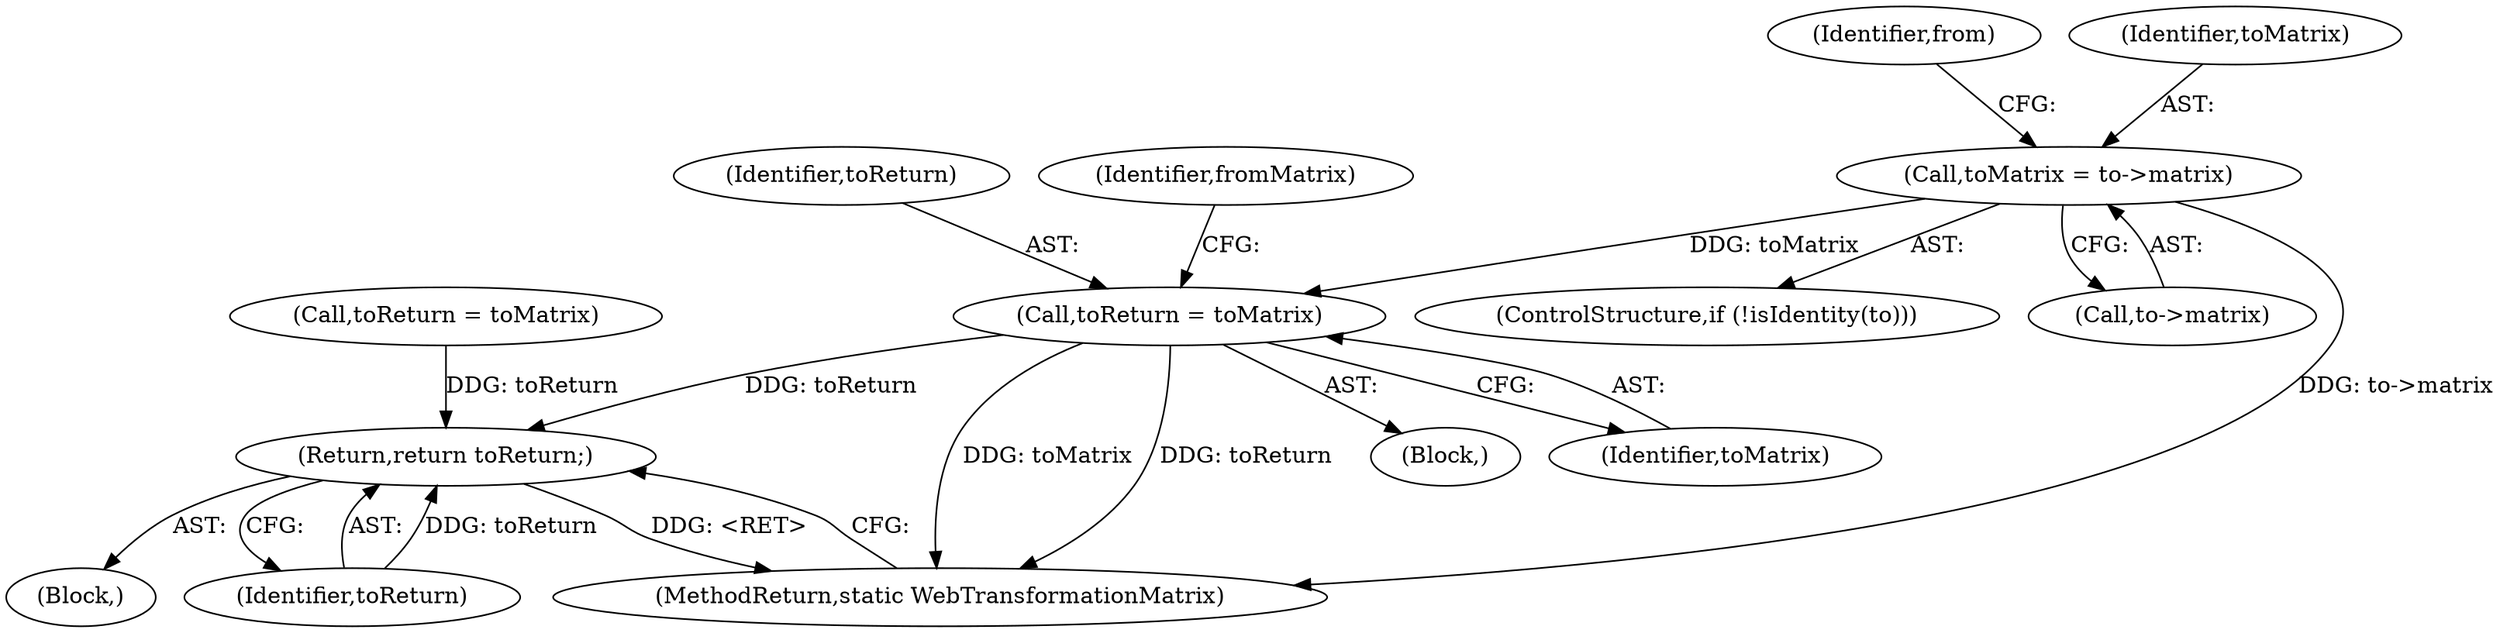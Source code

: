 digraph "1_Chrome_3c036ca040c114c077e13c35baaea78e2ddbaf61_0@pointer" {
"1000468" [label="(Call,toMatrix = to->matrix)"];
"1000483" [label="(Call,toReturn = toMatrix)"];
"1000492" [label="(Return,return toReturn;)"];
"1000464" [label="(ControlStructure,if (!isIdentity(to)))"];
"1000468" [label="(Call,toMatrix = to->matrix)"];
"1000470" [label="(Call,to->matrix)"];
"1000104" [label="(Block,)"];
"1000492" [label="(Return,return toReturn;)"];
"1000494" [label="(MethodReturn,static WebTransformationMatrix)"];
"1000477" [label="(Identifier,from)"];
"1000291" [label="(Call,toReturn = toMatrix)"];
"1000469" [label="(Identifier,toMatrix)"];
"1000483" [label="(Call,toReturn = toMatrix)"];
"1000462" [label="(Block,)"];
"1000493" [label="(Identifier,toReturn)"];
"1000484" [label="(Identifier,toReturn)"];
"1000487" [label="(Identifier,fromMatrix)"];
"1000485" [label="(Identifier,toMatrix)"];
"1000468" -> "1000464"  [label="AST: "];
"1000468" -> "1000470"  [label="CFG: "];
"1000469" -> "1000468"  [label="AST: "];
"1000470" -> "1000468"  [label="AST: "];
"1000477" -> "1000468"  [label="CFG: "];
"1000468" -> "1000494"  [label="DDG: to->matrix"];
"1000468" -> "1000483"  [label="DDG: toMatrix"];
"1000483" -> "1000462"  [label="AST: "];
"1000483" -> "1000485"  [label="CFG: "];
"1000484" -> "1000483"  [label="AST: "];
"1000485" -> "1000483"  [label="AST: "];
"1000487" -> "1000483"  [label="CFG: "];
"1000483" -> "1000494"  [label="DDG: toMatrix"];
"1000483" -> "1000494"  [label="DDG: toReturn"];
"1000483" -> "1000492"  [label="DDG: toReturn"];
"1000492" -> "1000104"  [label="AST: "];
"1000492" -> "1000493"  [label="CFG: "];
"1000493" -> "1000492"  [label="AST: "];
"1000494" -> "1000492"  [label="CFG: "];
"1000492" -> "1000494"  [label="DDG: <RET>"];
"1000493" -> "1000492"  [label="DDG: toReturn"];
"1000291" -> "1000492"  [label="DDG: toReturn"];
}
